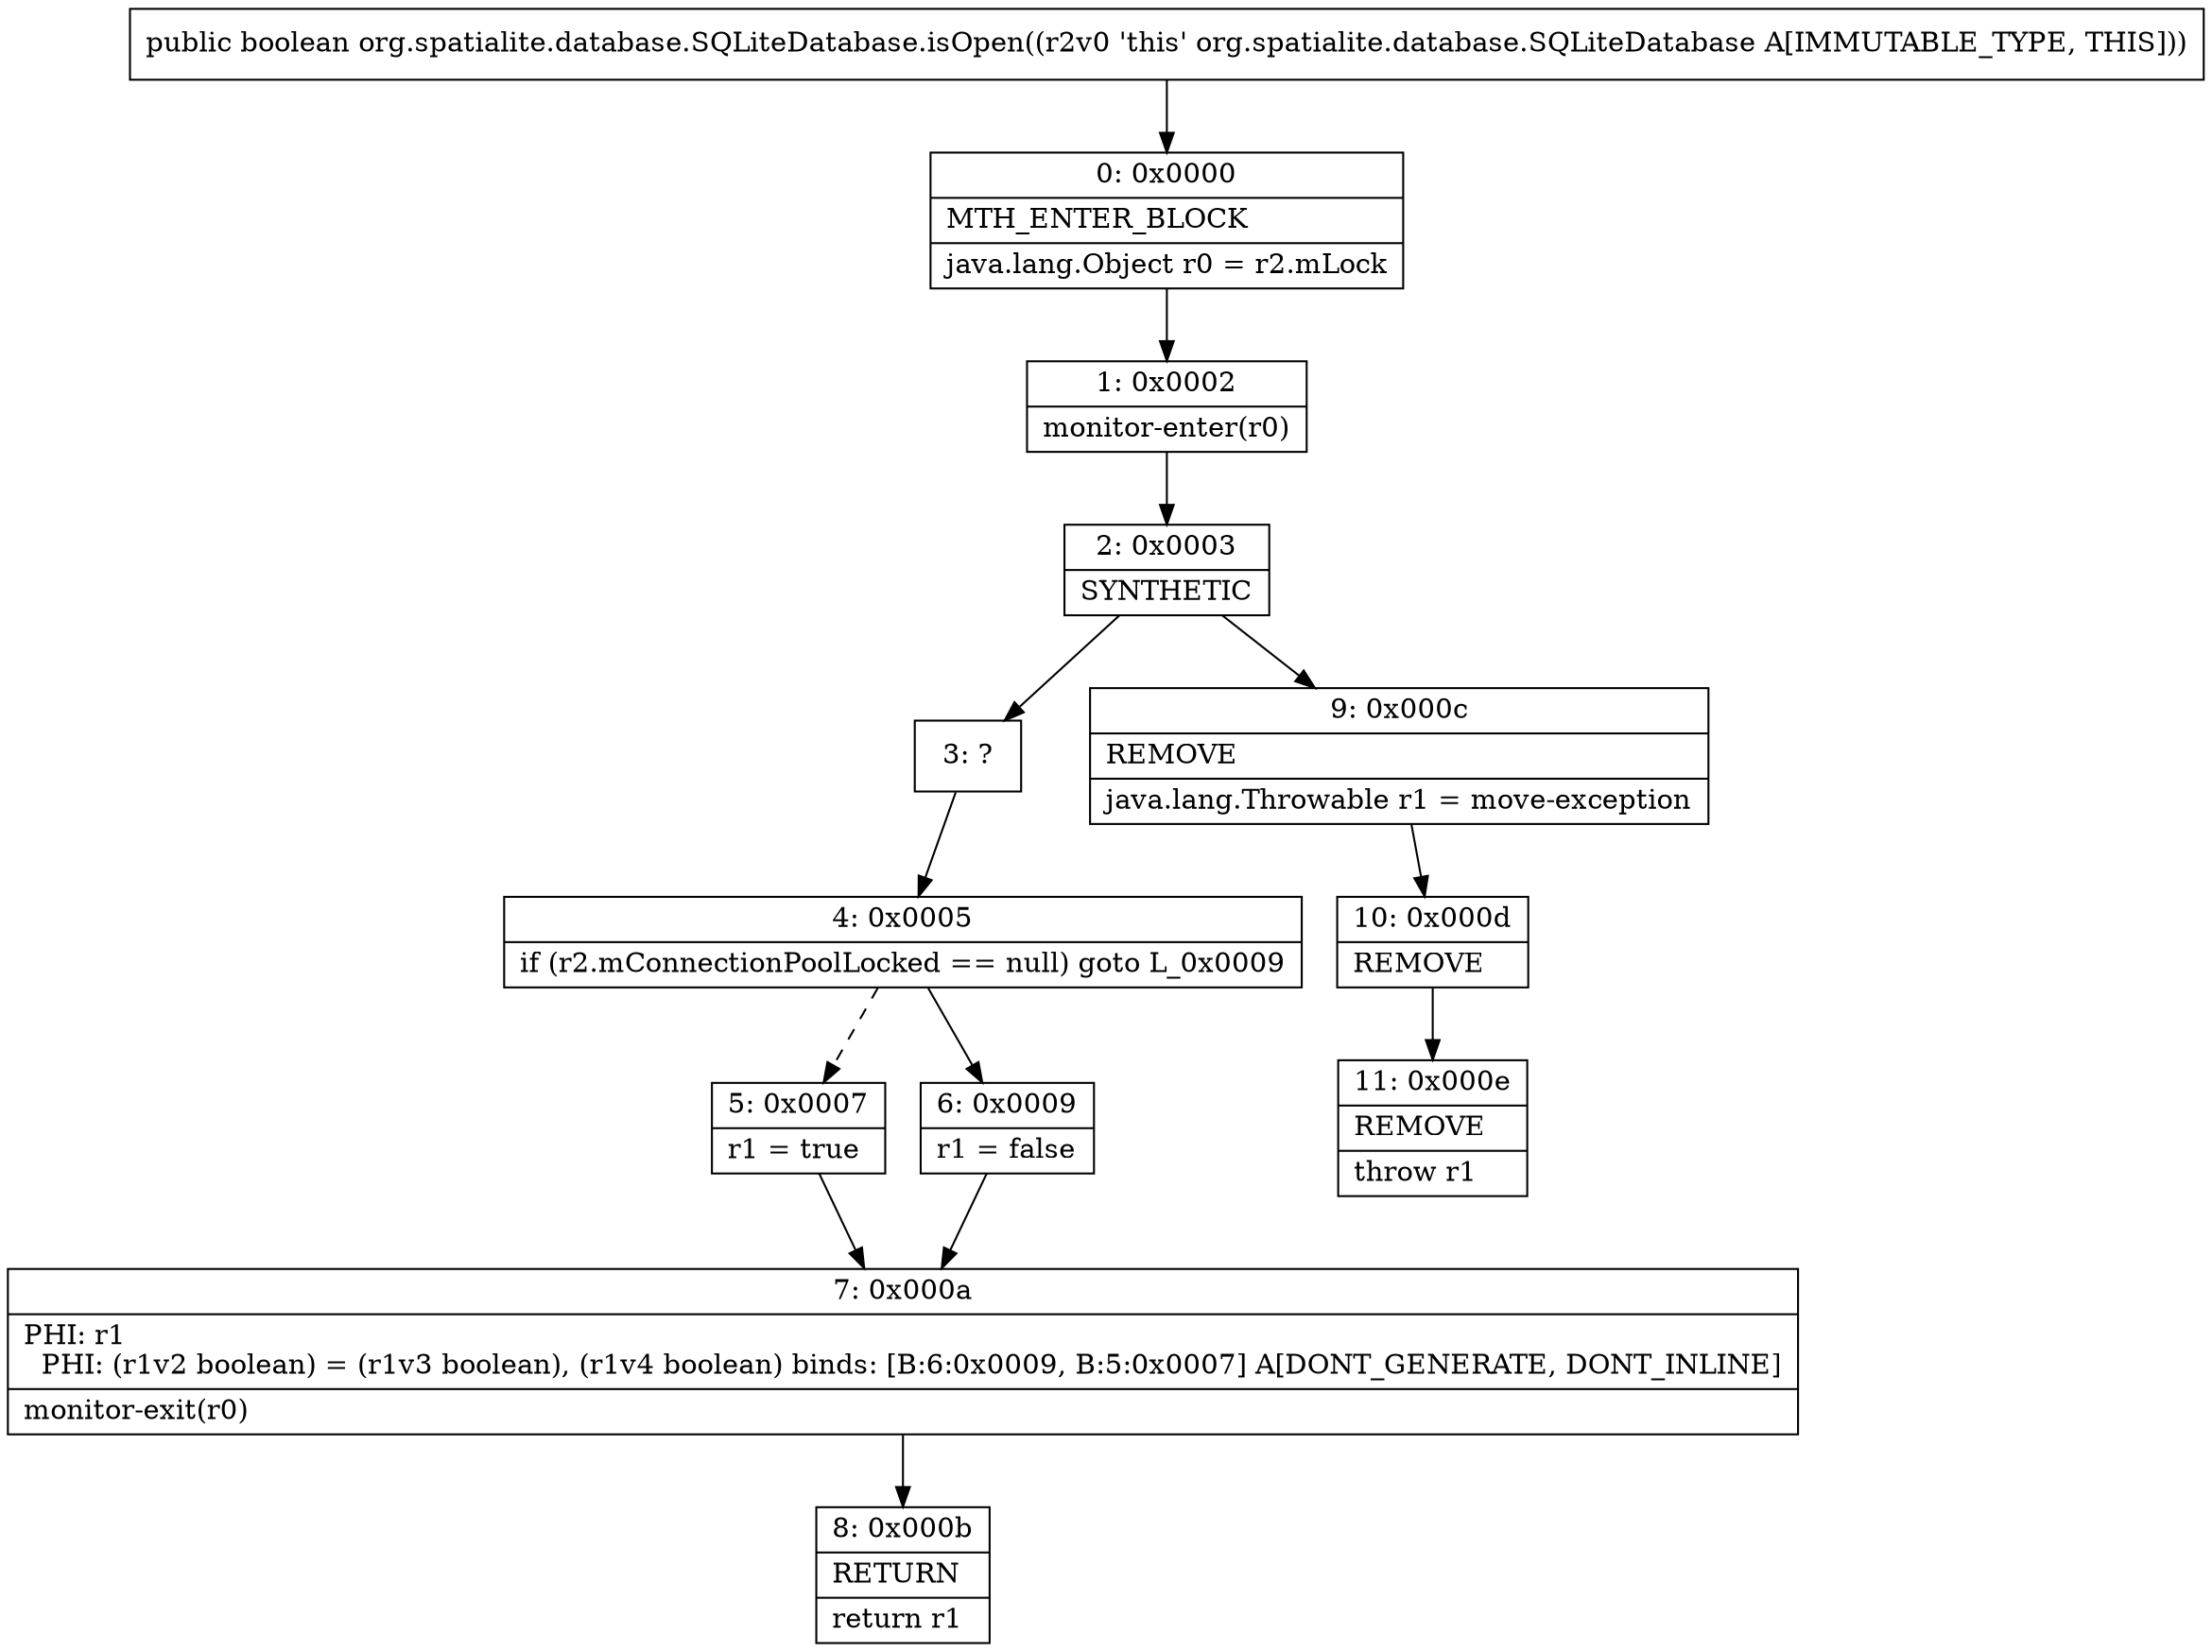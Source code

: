 digraph "CFG fororg.spatialite.database.SQLiteDatabase.isOpen()Z" {
Node_0 [shape=record,label="{0\:\ 0x0000|MTH_ENTER_BLOCK\l|java.lang.Object r0 = r2.mLock\l}"];
Node_1 [shape=record,label="{1\:\ 0x0002|monitor\-enter(r0)\l}"];
Node_2 [shape=record,label="{2\:\ 0x0003|SYNTHETIC\l}"];
Node_3 [shape=record,label="{3\:\ ?}"];
Node_4 [shape=record,label="{4\:\ 0x0005|if (r2.mConnectionPoolLocked == null) goto L_0x0009\l}"];
Node_5 [shape=record,label="{5\:\ 0x0007|r1 = true\l}"];
Node_6 [shape=record,label="{6\:\ 0x0009|r1 = false\l}"];
Node_7 [shape=record,label="{7\:\ 0x000a|PHI: r1 \l  PHI: (r1v2 boolean) = (r1v3 boolean), (r1v4 boolean) binds: [B:6:0x0009, B:5:0x0007] A[DONT_GENERATE, DONT_INLINE]\l|monitor\-exit(r0)\l}"];
Node_8 [shape=record,label="{8\:\ 0x000b|RETURN\l|return r1\l}"];
Node_9 [shape=record,label="{9\:\ 0x000c|REMOVE\l|java.lang.Throwable r1 = move\-exception\l}"];
Node_10 [shape=record,label="{10\:\ 0x000d|REMOVE\l}"];
Node_11 [shape=record,label="{11\:\ 0x000e|REMOVE\l|throw r1\l}"];
MethodNode[shape=record,label="{public boolean org.spatialite.database.SQLiteDatabase.isOpen((r2v0 'this' org.spatialite.database.SQLiteDatabase A[IMMUTABLE_TYPE, THIS])) }"];
MethodNode -> Node_0;
Node_0 -> Node_1;
Node_1 -> Node_2;
Node_2 -> Node_3;
Node_2 -> Node_9;
Node_3 -> Node_4;
Node_4 -> Node_5[style=dashed];
Node_4 -> Node_6;
Node_5 -> Node_7;
Node_6 -> Node_7;
Node_7 -> Node_8;
Node_9 -> Node_10;
Node_10 -> Node_11;
}

